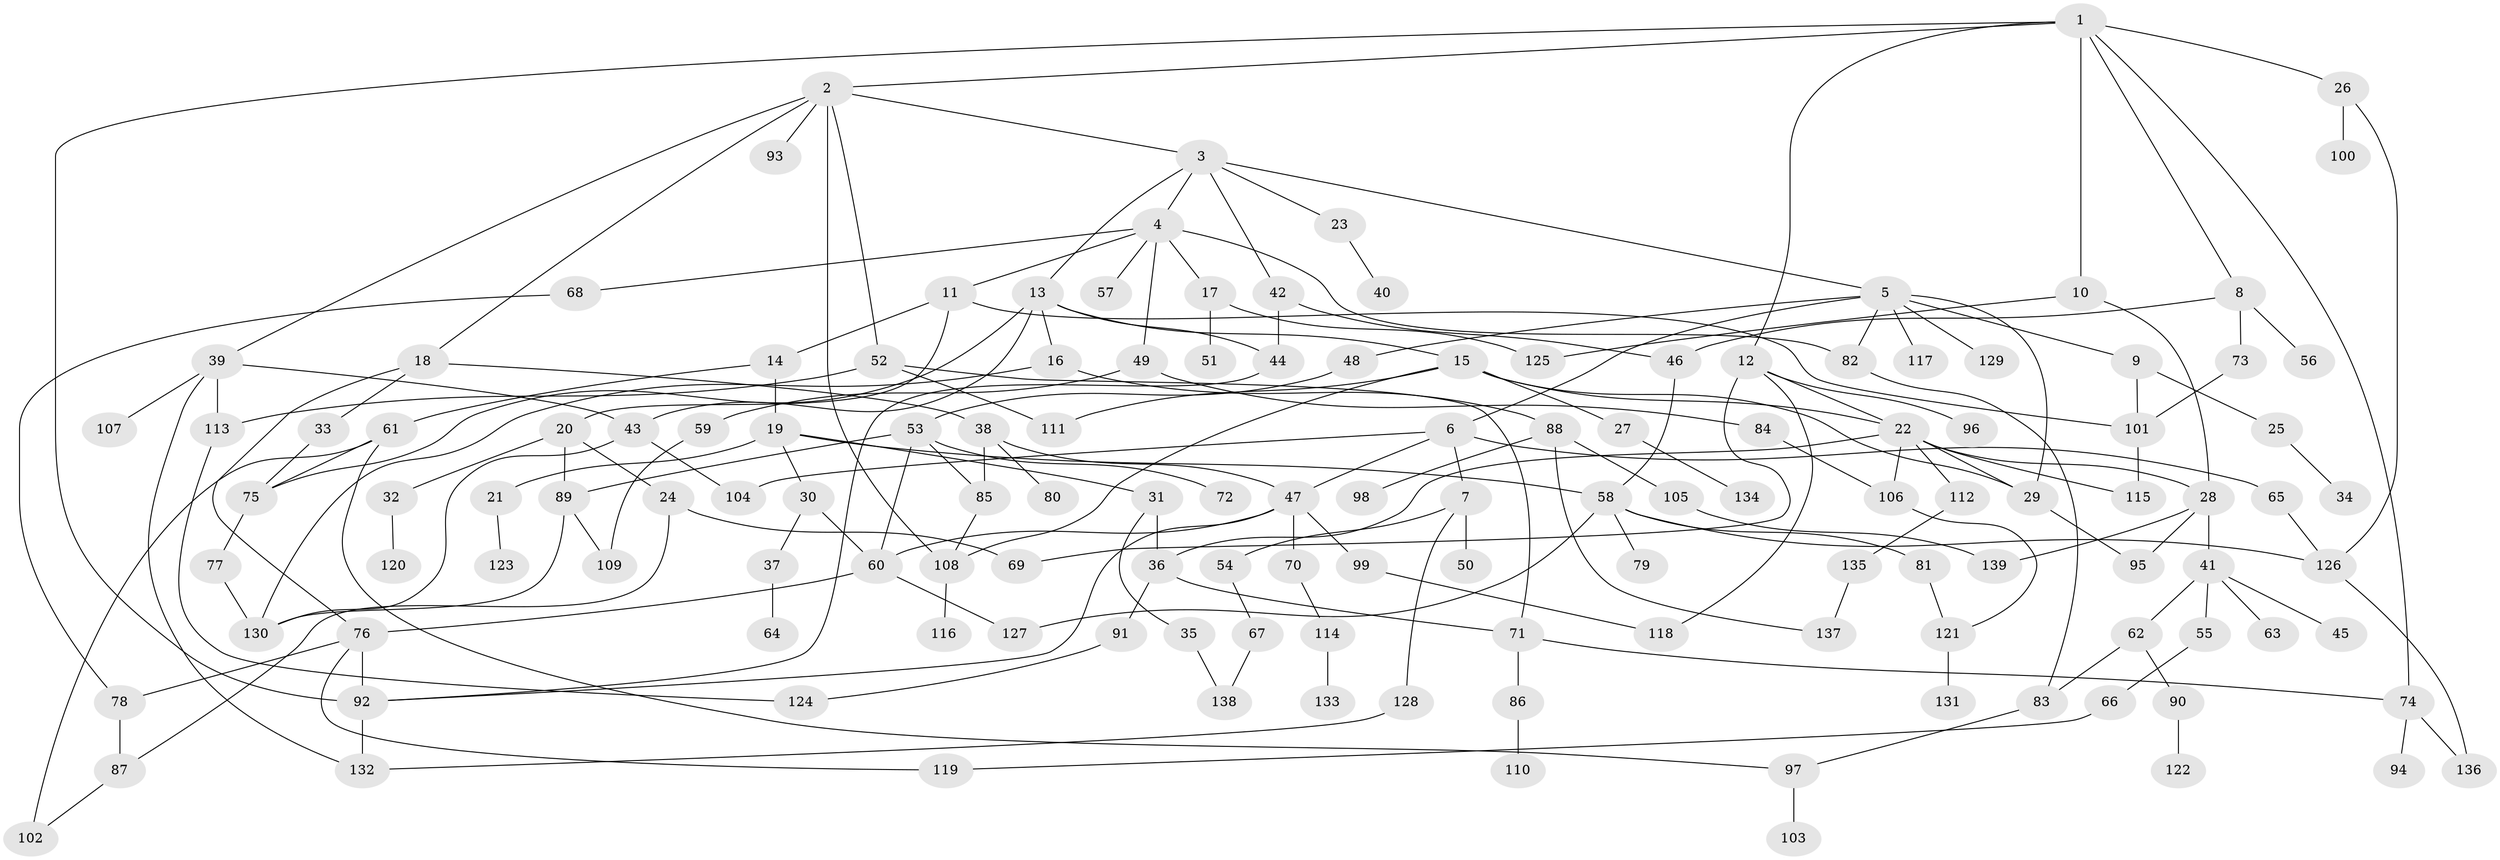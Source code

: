 // Generated by graph-tools (version 1.1) at 2025/13/03/09/25 04:13:23]
// undirected, 139 vertices, 195 edges
graph export_dot {
graph [start="1"]
  node [color=gray90,style=filled];
  1;
  2;
  3;
  4;
  5;
  6;
  7;
  8;
  9;
  10;
  11;
  12;
  13;
  14;
  15;
  16;
  17;
  18;
  19;
  20;
  21;
  22;
  23;
  24;
  25;
  26;
  27;
  28;
  29;
  30;
  31;
  32;
  33;
  34;
  35;
  36;
  37;
  38;
  39;
  40;
  41;
  42;
  43;
  44;
  45;
  46;
  47;
  48;
  49;
  50;
  51;
  52;
  53;
  54;
  55;
  56;
  57;
  58;
  59;
  60;
  61;
  62;
  63;
  64;
  65;
  66;
  67;
  68;
  69;
  70;
  71;
  72;
  73;
  74;
  75;
  76;
  77;
  78;
  79;
  80;
  81;
  82;
  83;
  84;
  85;
  86;
  87;
  88;
  89;
  90;
  91;
  92;
  93;
  94;
  95;
  96;
  97;
  98;
  99;
  100;
  101;
  102;
  103;
  104;
  105;
  106;
  107;
  108;
  109;
  110;
  111;
  112;
  113;
  114;
  115;
  116;
  117;
  118;
  119;
  120;
  121;
  122;
  123;
  124;
  125;
  126;
  127;
  128;
  129;
  130;
  131;
  132;
  133;
  134;
  135;
  136;
  137;
  138;
  139;
  1 -- 2;
  1 -- 8;
  1 -- 10;
  1 -- 12;
  1 -- 26;
  1 -- 74;
  1 -- 92;
  2 -- 3;
  2 -- 18;
  2 -- 39;
  2 -- 52;
  2 -- 93;
  2 -- 108;
  3 -- 4;
  3 -- 5;
  3 -- 13;
  3 -- 23;
  3 -- 42;
  4 -- 11;
  4 -- 17;
  4 -- 49;
  4 -- 57;
  4 -- 68;
  4 -- 82;
  5 -- 6;
  5 -- 9;
  5 -- 48;
  5 -- 117;
  5 -- 129;
  5 -- 82;
  5 -- 29;
  6 -- 7;
  6 -- 65;
  6 -- 47;
  6 -- 104;
  7 -- 50;
  7 -- 54;
  7 -- 128;
  8 -- 56;
  8 -- 73;
  8 -- 46;
  9 -- 25;
  9 -- 101;
  10 -- 28;
  10 -- 125;
  11 -- 14;
  11 -- 20;
  11 -- 101;
  12 -- 69;
  12 -- 96;
  12 -- 22;
  12 -- 118;
  13 -- 15;
  13 -- 16;
  13 -- 75;
  13 -- 44;
  13 -- 43;
  14 -- 19;
  14 -- 61;
  15 -- 22;
  15 -- 27;
  15 -- 29;
  15 -- 111;
  15 -- 108;
  16 -- 88;
  16 -- 130;
  17 -- 51;
  17 -- 125;
  18 -- 33;
  18 -- 38;
  18 -- 76;
  19 -- 21;
  19 -- 30;
  19 -- 31;
  19 -- 58;
  20 -- 24;
  20 -- 32;
  20 -- 89;
  21 -- 123;
  22 -- 36;
  22 -- 106;
  22 -- 112;
  22 -- 115;
  22 -- 28;
  22 -- 29;
  23 -- 40;
  24 -- 87;
  24 -- 69;
  25 -- 34;
  26 -- 100;
  26 -- 126;
  27 -- 134;
  28 -- 41;
  28 -- 95;
  28 -- 139;
  29 -- 95;
  30 -- 37;
  30 -- 60;
  31 -- 35;
  31 -- 36;
  32 -- 120;
  33 -- 75;
  35 -- 138;
  36 -- 91;
  36 -- 71;
  37 -- 64;
  38 -- 47;
  38 -- 80;
  38 -- 85;
  39 -- 43;
  39 -- 107;
  39 -- 132;
  39 -- 113;
  41 -- 45;
  41 -- 55;
  41 -- 62;
  41 -- 63;
  42 -- 44;
  42 -- 46;
  43 -- 104;
  43 -- 130;
  44 -- 92;
  46 -- 58;
  47 -- 60;
  47 -- 70;
  47 -- 99;
  47 -- 92;
  48 -- 53;
  49 -- 59;
  49 -- 84;
  52 -- 71;
  52 -- 113;
  52 -- 111;
  53 -- 72;
  53 -- 85;
  53 -- 60;
  53 -- 89;
  54 -- 67;
  55 -- 66;
  58 -- 79;
  58 -- 81;
  58 -- 126;
  58 -- 127;
  59 -- 109;
  60 -- 76;
  60 -- 127;
  61 -- 102;
  61 -- 75;
  61 -- 97;
  62 -- 90;
  62 -- 83;
  65 -- 126;
  66 -- 119;
  67 -- 138;
  68 -- 78;
  70 -- 114;
  71 -- 86;
  71 -- 74;
  73 -- 101;
  74 -- 94;
  74 -- 136;
  75 -- 77;
  76 -- 78;
  76 -- 119;
  76 -- 92;
  77 -- 130;
  78 -- 87;
  81 -- 121;
  82 -- 83;
  83 -- 97;
  84 -- 106;
  85 -- 108;
  86 -- 110;
  87 -- 102;
  88 -- 98;
  88 -- 105;
  88 -- 137;
  89 -- 109;
  89 -- 130;
  90 -- 122;
  91 -- 124;
  92 -- 132;
  97 -- 103;
  99 -- 118;
  101 -- 115;
  105 -- 139;
  106 -- 121;
  108 -- 116;
  112 -- 135;
  113 -- 124;
  114 -- 133;
  121 -- 131;
  126 -- 136;
  128 -- 132;
  135 -- 137;
}
